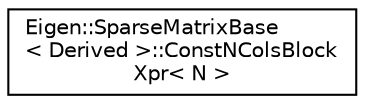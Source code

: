 digraph "Graphical Class Hierarchy"
{
  edge [fontname="Helvetica",fontsize="10",labelfontname="Helvetica",labelfontsize="10"];
  node [fontname="Helvetica",fontsize="10",shape=record];
  rankdir="LR";
  Node1 [label="Eigen::SparseMatrixBase\l\< Derived \>::ConstNColsBlock\lXpr\< N \>",height=0.2,width=0.4,color="black", fillcolor="white", style="filled",URL="$struct_eigen_1_1_sparse_matrix_base_1_1_const_n_cols_block_xpr.html"];
}
